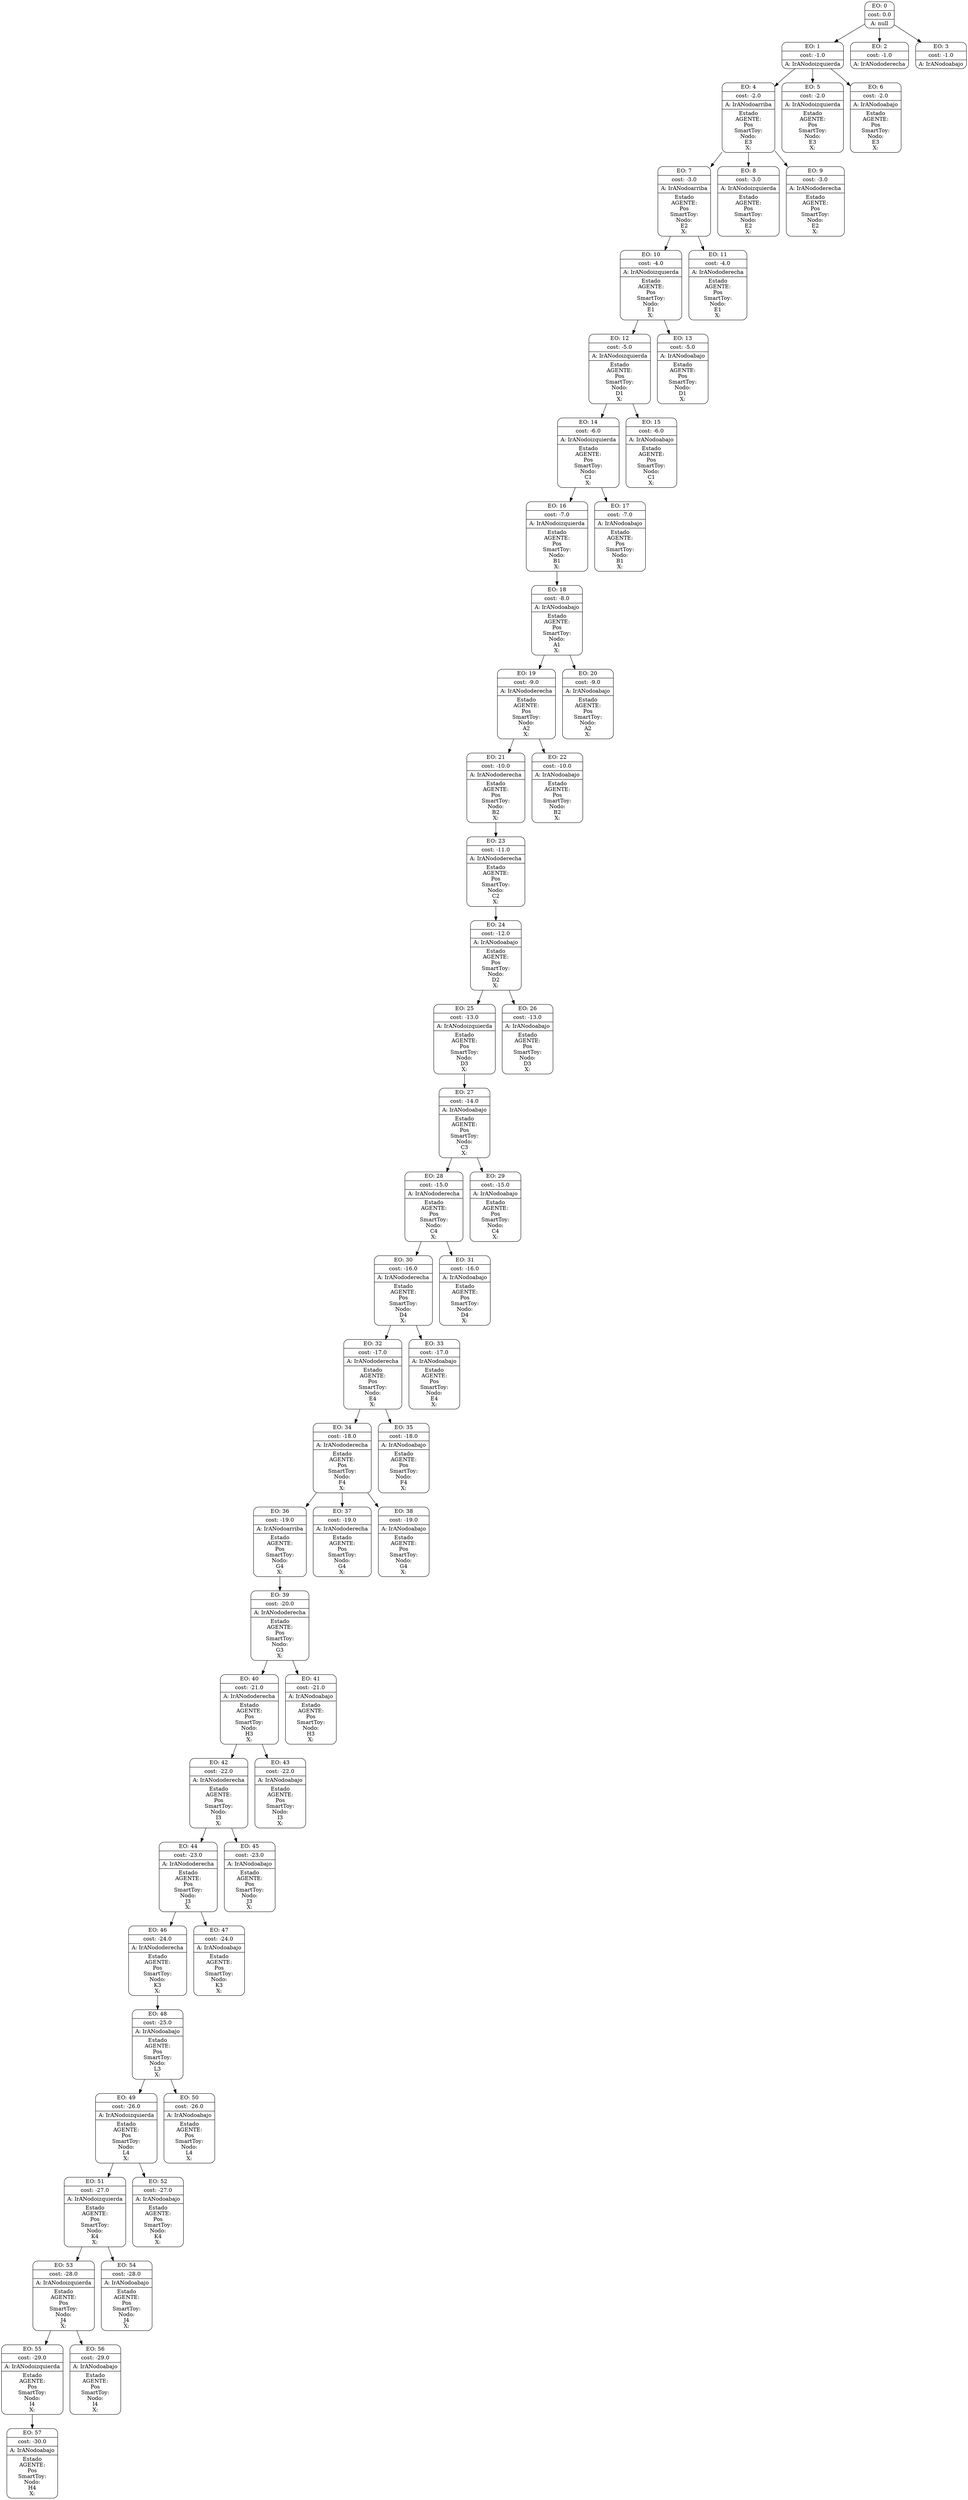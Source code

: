digraph g {
node [shape = Mrecord];
nodo0[label="{EO: 0|cost: 0.0|A: null}"]
nodo1[label="{EO: 1|cost: -1.0|A: IrANodoizquierda
}"]
nodo4[label="{EO: 4|cost: -2.0|A: IrANodoarriba
|Estado\nAGENTE:\n
Pos\nSmartToy:\nNodo:\nE3\nX:\n

}"]
nodo7[label="{EO: 7|cost: -3.0|A: IrANodoarriba
|Estado\nAGENTE:\n
Pos\nSmartToy:\nNodo:\nE2\nX:\n

}"]
nodo10[label="{EO: 10|cost: -4.0|A: IrANodoizquierda
|Estado\nAGENTE:\n
Pos\nSmartToy:\nNodo:\nE1\nX:\n

}"]
nodo12[label="{EO: 12|cost: -5.0|A: IrANodoizquierda
|Estado\nAGENTE:\n
Pos\nSmartToy:\nNodo:\nD1\nX:\n

}"]
nodo14[label="{EO: 14|cost: -6.0|A: IrANodoizquierda
|Estado\nAGENTE:\n
Pos\nSmartToy:\nNodo:\nC1\nX:\n

}"]
nodo16[label="{EO: 16|cost: -7.0|A: IrANodoizquierda
|Estado\nAGENTE:\n
Pos\nSmartToy:\nNodo:\nB1\nX:\n

}"]
nodo18[label="{EO: 18|cost: -8.0|A: IrANodoabajo
|Estado\nAGENTE:\n
Pos\nSmartToy:\nNodo:\nA1\nX:\n

}"]
nodo19[label="{EO: 19|cost: -9.0|A: IrANododerecha
|Estado\nAGENTE:\n
Pos\nSmartToy:\nNodo:\nA2\nX:\n

}"]
nodo21[label="{EO: 21|cost: -10.0|A: IrANododerecha
|Estado\nAGENTE:\n
Pos\nSmartToy:\nNodo:\nB2\nX:\n

}"]
nodo23[label="{EO: 23|cost: -11.0|A: IrANododerecha
|Estado\nAGENTE:\n
Pos\nSmartToy:\nNodo:\nC2\nX:\n

}"]
nodo24[label="{EO: 24|cost: -12.0|A: IrANodoabajo
|Estado\nAGENTE:\n
Pos\nSmartToy:\nNodo:\nD2\nX:\n

}"]
nodo25[label="{EO: 25|cost: -13.0|A: IrANodoizquierda
|Estado\nAGENTE:\n
Pos\nSmartToy:\nNodo:\nD3\nX:\n

}"]
nodo27[label="{EO: 27|cost: -14.0|A: IrANodoabajo
|Estado\nAGENTE:\n
Pos\nSmartToy:\nNodo:\nC3\nX:\n

}"]
nodo28[label="{EO: 28|cost: -15.0|A: IrANododerecha
|Estado\nAGENTE:\n
Pos\nSmartToy:\nNodo:\nC4\nX:\n

}"]
nodo30[label="{EO: 30|cost: -16.0|A: IrANododerecha
|Estado\nAGENTE:\n
Pos\nSmartToy:\nNodo:\nD4\nX:\n

}"]
nodo32[label="{EO: 32|cost: -17.0|A: IrANododerecha
|Estado\nAGENTE:\n
Pos\nSmartToy:\nNodo:\nE4\nX:\n

}"]
nodo34[label="{EO: 34|cost: -18.0|A: IrANododerecha
|Estado\nAGENTE:\n
Pos\nSmartToy:\nNodo:\nF4\nX:\n

}"]
nodo36[label="{EO: 36|cost: -19.0|A: IrANodoarriba
|Estado\nAGENTE:\n
Pos\nSmartToy:\nNodo:\nG4\nX:\n

}"]
nodo39[label="{EO: 39|cost: -20.0|A: IrANododerecha
|Estado\nAGENTE:\n
Pos\nSmartToy:\nNodo:\nG3\nX:\n

}"]
nodo40[label="{EO: 40|cost: -21.0|A: IrANododerecha
|Estado\nAGENTE:\n
Pos\nSmartToy:\nNodo:\nH3\nX:\n

}"]
nodo42[label="{EO: 42|cost: -22.0|A: IrANododerecha
|Estado\nAGENTE:\n
Pos\nSmartToy:\nNodo:\nI3\nX:\n

}"]
nodo44[label="{EO: 44|cost: -23.0|A: IrANododerecha
|Estado\nAGENTE:\n
Pos\nSmartToy:\nNodo:\nJ3\nX:\n

}"]
nodo46[label="{EO: 46|cost: -24.0|A: IrANododerecha
|Estado\nAGENTE:\n
Pos\nSmartToy:\nNodo:\nK3\nX:\n

}"]
nodo48[label="{EO: 48|cost: -25.0|A: IrANodoabajo
|Estado\nAGENTE:\n
Pos\nSmartToy:\nNodo:\nL3\nX:\n

}"]
nodo49[label="{EO: 49|cost: -26.0|A: IrANodoizquierda
|Estado\nAGENTE:\n
Pos\nSmartToy:\nNodo:\nL4\nX:\n

}"]
nodo51[label="{EO: 51|cost: -27.0|A: IrANodoizquierda
|Estado\nAGENTE:\n
Pos\nSmartToy:\nNodo:\nK4\nX:\n

}"]
nodo53[label="{EO: 53|cost: -28.0|A: IrANodoizquierda
|Estado\nAGENTE:\n
Pos\nSmartToy:\nNodo:\nJ4\nX:\n

}"]
nodo55[label="{EO: 55|cost: -29.0|A: IrANodoizquierda
|Estado\nAGENTE:\n
Pos\nSmartToy:\nNodo:\nI4\nX:\n

}"]
nodo57[label="{EO: 57|cost: -30.0|A: IrANodoabajo
|Estado\nAGENTE:\n
Pos\nSmartToy:\nNodo:\nH4\nX:\n

}"]

nodo55 -> nodo57;

nodo53 -> nodo55;
nodo56[label="{EO: 56|cost: -29.0|A: IrANodoabajo
|Estado\nAGENTE:\n
Pos\nSmartToy:\nNodo:\nI4\nX:\n

}"]

nodo53 -> nodo56;

nodo51 -> nodo53;
nodo54[label="{EO: 54|cost: -28.0|A: IrANodoabajo
|Estado\nAGENTE:\n
Pos\nSmartToy:\nNodo:\nJ4\nX:\n

}"]

nodo51 -> nodo54;

nodo49 -> nodo51;
nodo52[label="{EO: 52|cost: -27.0|A: IrANodoabajo
|Estado\nAGENTE:\n
Pos\nSmartToy:\nNodo:\nK4\nX:\n

}"]

nodo49 -> nodo52;

nodo48 -> nodo49;
nodo50[label="{EO: 50|cost: -26.0|A: IrANodoabajo
|Estado\nAGENTE:\n
Pos\nSmartToy:\nNodo:\nL4\nX:\n

}"]

nodo48 -> nodo50;

nodo46 -> nodo48;

nodo44 -> nodo46;
nodo47[label="{EO: 47|cost: -24.0|A: IrANodoabajo
|Estado\nAGENTE:\n
Pos\nSmartToy:\nNodo:\nK3\nX:\n

}"]

nodo44 -> nodo47;

nodo42 -> nodo44;
nodo45[label="{EO: 45|cost: -23.0|A: IrANodoabajo
|Estado\nAGENTE:\n
Pos\nSmartToy:\nNodo:\nJ3\nX:\n

}"]

nodo42 -> nodo45;

nodo40 -> nodo42;
nodo43[label="{EO: 43|cost: -22.0|A: IrANodoabajo
|Estado\nAGENTE:\n
Pos\nSmartToy:\nNodo:\nI3\nX:\n

}"]

nodo40 -> nodo43;

nodo39 -> nodo40;
nodo41[label="{EO: 41|cost: -21.0|A: IrANodoabajo
|Estado\nAGENTE:\n
Pos\nSmartToy:\nNodo:\nH3\nX:\n

}"]

nodo39 -> nodo41;

nodo36 -> nodo39;

nodo34 -> nodo36;
nodo37[label="{EO: 37|cost: -19.0|A: IrANododerecha
|Estado\nAGENTE:\n
Pos\nSmartToy:\nNodo:\nG4\nX:\n

}"]

nodo34 -> nodo37;
nodo38[label="{EO: 38|cost: -19.0|A: IrANodoabajo
|Estado\nAGENTE:\n
Pos\nSmartToy:\nNodo:\nG4\nX:\n

}"]

nodo34 -> nodo38;

nodo32 -> nodo34;
nodo35[label="{EO: 35|cost: -18.0|A: IrANodoabajo
|Estado\nAGENTE:\n
Pos\nSmartToy:\nNodo:\nF4\nX:\n

}"]

nodo32 -> nodo35;

nodo30 -> nodo32;
nodo33[label="{EO: 33|cost: -17.0|A: IrANodoabajo
|Estado\nAGENTE:\n
Pos\nSmartToy:\nNodo:\nE4\nX:\n

}"]

nodo30 -> nodo33;

nodo28 -> nodo30;
nodo31[label="{EO: 31|cost: -16.0|A: IrANodoabajo
|Estado\nAGENTE:\n
Pos\nSmartToy:\nNodo:\nD4\nX:\n

}"]

nodo28 -> nodo31;

nodo27 -> nodo28;
nodo29[label="{EO: 29|cost: -15.0|A: IrANodoabajo
|Estado\nAGENTE:\n
Pos\nSmartToy:\nNodo:\nC4\nX:\n

}"]

nodo27 -> nodo29;

nodo25 -> nodo27;

nodo24 -> nodo25;
nodo26[label="{EO: 26|cost: -13.0|A: IrANodoabajo
|Estado\nAGENTE:\n
Pos\nSmartToy:\nNodo:\nD3\nX:\n

}"]

nodo24 -> nodo26;

nodo23 -> nodo24;

nodo21 -> nodo23;

nodo19 -> nodo21;
nodo22[label="{EO: 22|cost: -10.0|A: IrANodoabajo
|Estado\nAGENTE:\n
Pos\nSmartToy:\nNodo:\nB2\nX:\n

}"]

nodo19 -> nodo22;

nodo18 -> nodo19;
nodo20[label="{EO: 20|cost: -9.0|A: IrANodoabajo
|Estado\nAGENTE:\n
Pos\nSmartToy:\nNodo:\nA2\nX:\n

}"]

nodo18 -> nodo20;

nodo16 -> nodo18;

nodo14 -> nodo16;
nodo17[label="{EO: 17|cost: -7.0|A: IrANodoabajo
|Estado\nAGENTE:\n
Pos\nSmartToy:\nNodo:\nB1\nX:\n

}"]

nodo14 -> nodo17;

nodo12 -> nodo14;
nodo15[label="{EO: 15|cost: -6.0|A: IrANodoabajo
|Estado\nAGENTE:\n
Pos\nSmartToy:\nNodo:\nC1\nX:\n

}"]

nodo12 -> nodo15;

nodo10 -> nodo12;
nodo13[label="{EO: 13|cost: -5.0|A: IrANodoabajo
|Estado\nAGENTE:\n
Pos\nSmartToy:\nNodo:\nD1\nX:\n

}"]

nodo10 -> nodo13;

nodo7 -> nodo10;
nodo11[label="{EO: 11|cost: -4.0|A: IrANododerecha
|Estado\nAGENTE:\n
Pos\nSmartToy:\nNodo:\nE1\nX:\n

}"]

nodo7 -> nodo11;

nodo4 -> nodo7;
nodo8[label="{EO: 8|cost: -3.0|A: IrANodoizquierda
|Estado\nAGENTE:\n
Pos\nSmartToy:\nNodo:\nE2\nX:\n

}"]

nodo4 -> nodo8;
nodo9[label="{EO: 9|cost: -3.0|A: IrANododerecha
|Estado\nAGENTE:\n
Pos\nSmartToy:\nNodo:\nE2\nX:\n

}"]

nodo4 -> nodo9;

nodo1 -> nodo4;
nodo5[label="{EO: 5|cost: -2.0|A: IrANodoizquierda
|Estado\nAGENTE:\n
Pos\nSmartToy:\nNodo:\nE3\nX:\n

}"]

nodo1 -> nodo5;
nodo6[label="{EO: 6|cost: -2.0|A: IrANodoabajo
|Estado\nAGENTE:\n
Pos\nSmartToy:\nNodo:\nE3\nX:\n

}"]

nodo1 -> nodo6;

nodo0 -> nodo1;
nodo2[label="{EO: 2|cost: -1.0|A: IrANododerecha
}"]

nodo0 -> nodo2;
nodo3[label="{EO: 3|cost: -1.0|A: IrANodoabajo
}"]

nodo0 -> nodo3;


}